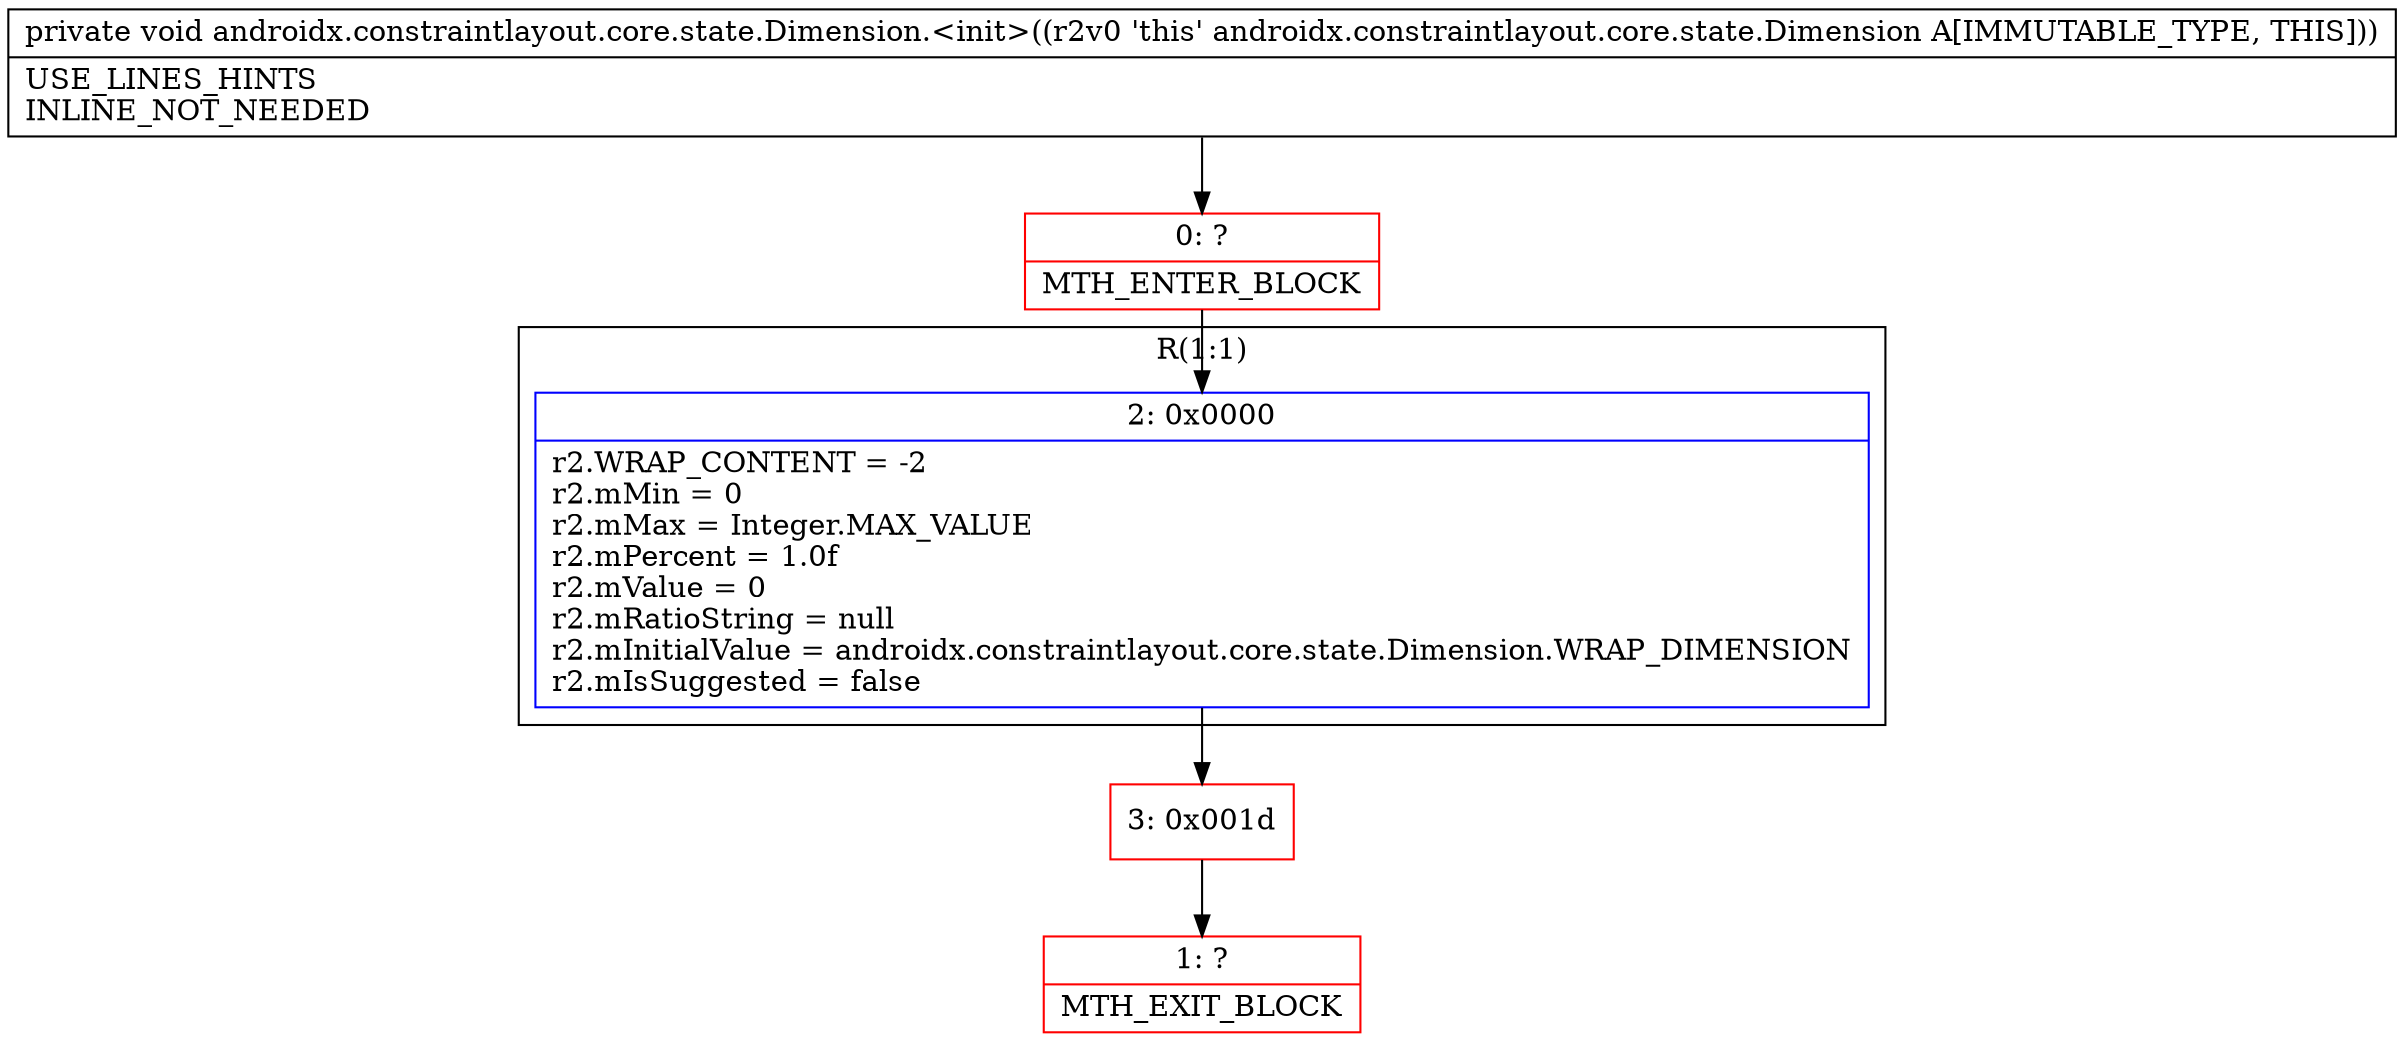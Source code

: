digraph "CFG forandroidx.constraintlayout.core.state.Dimension.\<init\>()V" {
subgraph cluster_Region_1962579476 {
label = "R(1:1)";
node [shape=record,color=blue];
Node_2 [shape=record,label="{2\:\ 0x0000|r2.WRAP_CONTENT = \-2\lr2.mMin = 0\lr2.mMax = Integer.MAX_VALUE\lr2.mPercent = 1.0f\lr2.mValue = 0\lr2.mRatioString = null\lr2.mInitialValue = androidx.constraintlayout.core.state.Dimension.WRAP_DIMENSION\lr2.mIsSuggested = false\l}"];
}
Node_0 [shape=record,color=red,label="{0\:\ ?|MTH_ENTER_BLOCK\l}"];
Node_3 [shape=record,color=red,label="{3\:\ 0x001d}"];
Node_1 [shape=record,color=red,label="{1\:\ ?|MTH_EXIT_BLOCK\l}"];
MethodNode[shape=record,label="{private void androidx.constraintlayout.core.state.Dimension.\<init\>((r2v0 'this' androidx.constraintlayout.core.state.Dimension A[IMMUTABLE_TYPE, THIS]))  | USE_LINES_HINTS\lINLINE_NOT_NEEDED\l}"];
MethodNode -> Node_0;Node_2 -> Node_3;
Node_0 -> Node_2;
Node_3 -> Node_1;
}


